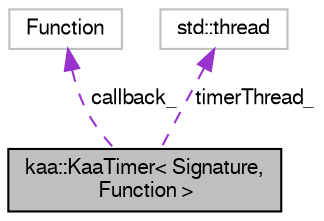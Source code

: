 digraph "kaa::KaaTimer&lt; Signature, Function &gt;"
{
  bgcolor="transparent";
  edge [fontname="FreeSans",fontsize="10",labelfontname="FreeSans",labelfontsize="10"];
  node [fontname="FreeSans",fontsize="10",shape=record];
  Node1 [label="kaa::KaaTimer\< Signature,\l Function \>",height=0.2,width=0.4,color="black", fillcolor="grey75", style="filled" fontcolor="black"];
  Node2 -> Node1 [dir="back",color="darkorchid3",fontsize="10",style="dashed",label=" callback_" ,fontname="FreeSans"];
  Node2 [label="Function",height=0.2,width=0.4,color="grey75"];
  Node3 -> Node1 [dir="back",color="darkorchid3",fontsize="10",style="dashed",label=" timerThread_" ,fontname="FreeSans"];
  Node3 [label="std::thread",height=0.2,width=0.4,color="grey75",tooltip="STL class. "];
}
